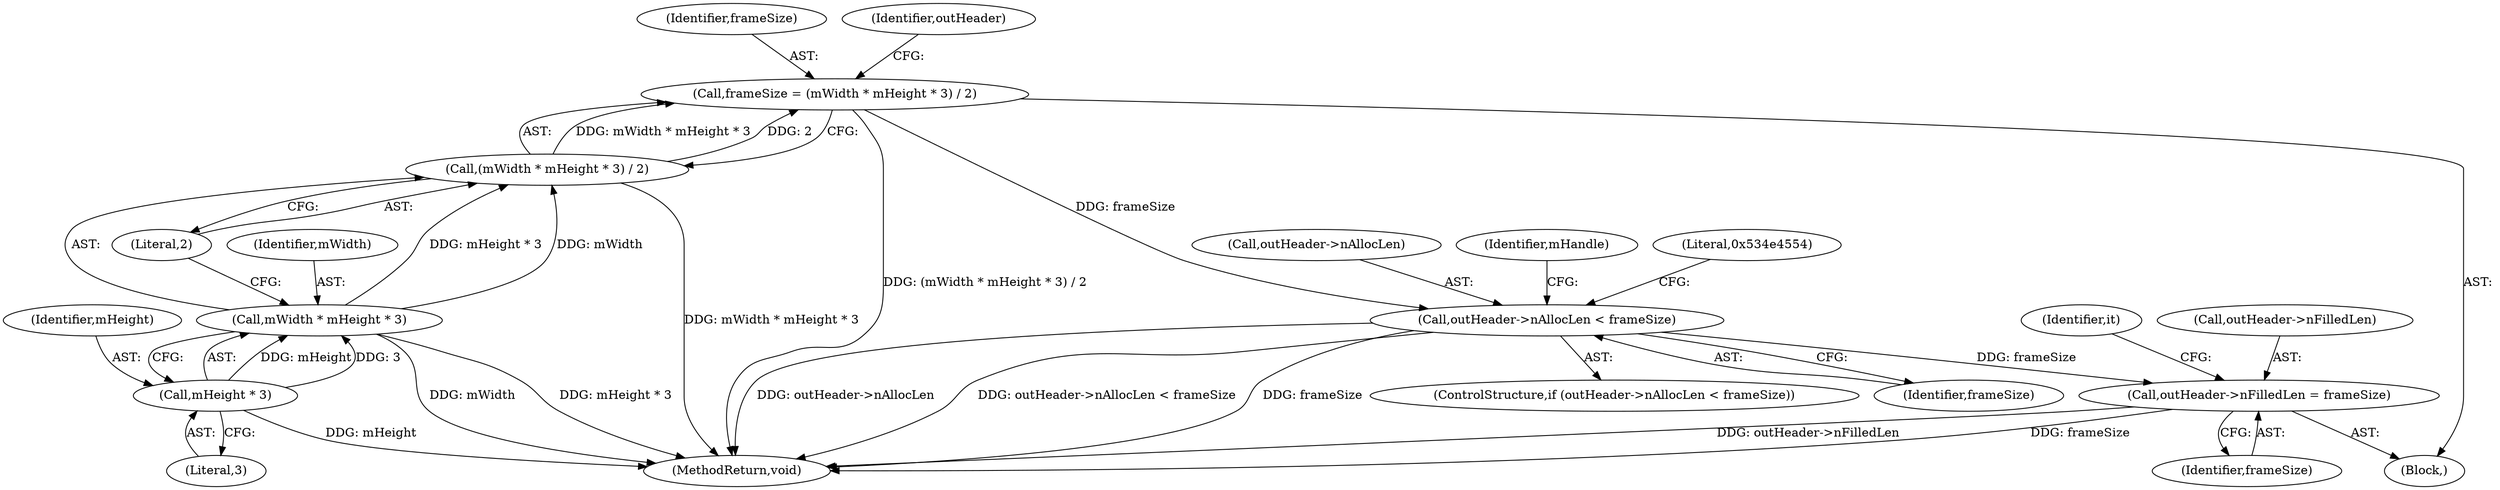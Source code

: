 digraph "0_Android_d2f47191538837e796e2b10c1ff7e1ee35f6e0ab@integer" {
"1000471" [label="(Call,frameSize = (mWidth * mHeight * 3) / 2)"];
"1000473" [label="(Call,(mWidth * mHeight * 3) / 2)"];
"1000474" [label="(Call,mWidth * mHeight * 3)"];
"1000476" [label="(Call,mHeight * 3)"];
"1000481" [label="(Call,outHeader->nAllocLen < frameSize)"];
"1000599" [label="(Call,outHeader->nFilledLen = frameSize)"];
"1000472" [label="(Identifier,frameSize)"];
"1000476" [label="(Call,mHeight * 3)"];
"1000478" [label="(Literal,3)"];
"1000482" [label="(Call,outHeader->nAllocLen)"];
"1000504" [label="(Identifier,mHandle)"];
"1000483" [label="(Identifier,outHeader)"];
"1000599" [label="(Call,outHeader->nFilledLen = frameSize)"];
"1000129" [label="(Block,)"];
"1000606" [label="(Identifier,it)"];
"1000481" [label="(Call,outHeader->nAllocLen < frameSize)"];
"1000640" [label="(MethodReturn,void)"];
"1000474" [label="(Call,mWidth * mHeight * 3)"];
"1000479" [label="(Literal,2)"];
"1000480" [label="(ControlStructure,if (outHeader->nAllocLen < frameSize))"];
"1000485" [label="(Identifier,frameSize)"];
"1000477" [label="(Identifier,mHeight)"];
"1000473" [label="(Call,(mWidth * mHeight * 3) / 2)"];
"1000475" [label="(Identifier,mWidth)"];
"1000471" [label="(Call,frameSize = (mWidth * mHeight * 3) / 2)"];
"1000603" [label="(Identifier,frameSize)"];
"1000600" [label="(Call,outHeader->nFilledLen)"];
"1000488" [label="(Literal,0x534e4554)"];
"1000471" -> "1000129"  [label="AST: "];
"1000471" -> "1000473"  [label="CFG: "];
"1000472" -> "1000471"  [label="AST: "];
"1000473" -> "1000471"  [label="AST: "];
"1000483" -> "1000471"  [label="CFG: "];
"1000471" -> "1000640"  [label="DDG: (mWidth * mHeight * 3) / 2"];
"1000473" -> "1000471"  [label="DDG: mWidth * mHeight * 3"];
"1000473" -> "1000471"  [label="DDG: 2"];
"1000471" -> "1000481"  [label="DDG: frameSize"];
"1000473" -> "1000479"  [label="CFG: "];
"1000474" -> "1000473"  [label="AST: "];
"1000479" -> "1000473"  [label="AST: "];
"1000473" -> "1000640"  [label="DDG: mWidth * mHeight * 3"];
"1000474" -> "1000473"  [label="DDG: mWidth"];
"1000474" -> "1000473"  [label="DDG: mHeight * 3"];
"1000474" -> "1000476"  [label="CFG: "];
"1000475" -> "1000474"  [label="AST: "];
"1000476" -> "1000474"  [label="AST: "];
"1000479" -> "1000474"  [label="CFG: "];
"1000474" -> "1000640"  [label="DDG: mHeight * 3"];
"1000474" -> "1000640"  [label="DDG: mWidth"];
"1000476" -> "1000474"  [label="DDG: mHeight"];
"1000476" -> "1000474"  [label="DDG: 3"];
"1000476" -> "1000478"  [label="CFG: "];
"1000477" -> "1000476"  [label="AST: "];
"1000478" -> "1000476"  [label="AST: "];
"1000476" -> "1000640"  [label="DDG: mHeight"];
"1000481" -> "1000480"  [label="AST: "];
"1000481" -> "1000485"  [label="CFG: "];
"1000482" -> "1000481"  [label="AST: "];
"1000485" -> "1000481"  [label="AST: "];
"1000488" -> "1000481"  [label="CFG: "];
"1000504" -> "1000481"  [label="CFG: "];
"1000481" -> "1000640"  [label="DDG: outHeader->nAllocLen < frameSize"];
"1000481" -> "1000640"  [label="DDG: frameSize"];
"1000481" -> "1000640"  [label="DDG: outHeader->nAllocLen"];
"1000481" -> "1000599"  [label="DDG: frameSize"];
"1000599" -> "1000129"  [label="AST: "];
"1000599" -> "1000603"  [label="CFG: "];
"1000600" -> "1000599"  [label="AST: "];
"1000603" -> "1000599"  [label="AST: "];
"1000606" -> "1000599"  [label="CFG: "];
"1000599" -> "1000640"  [label="DDG: outHeader->nFilledLen"];
"1000599" -> "1000640"  [label="DDG: frameSize"];
}
